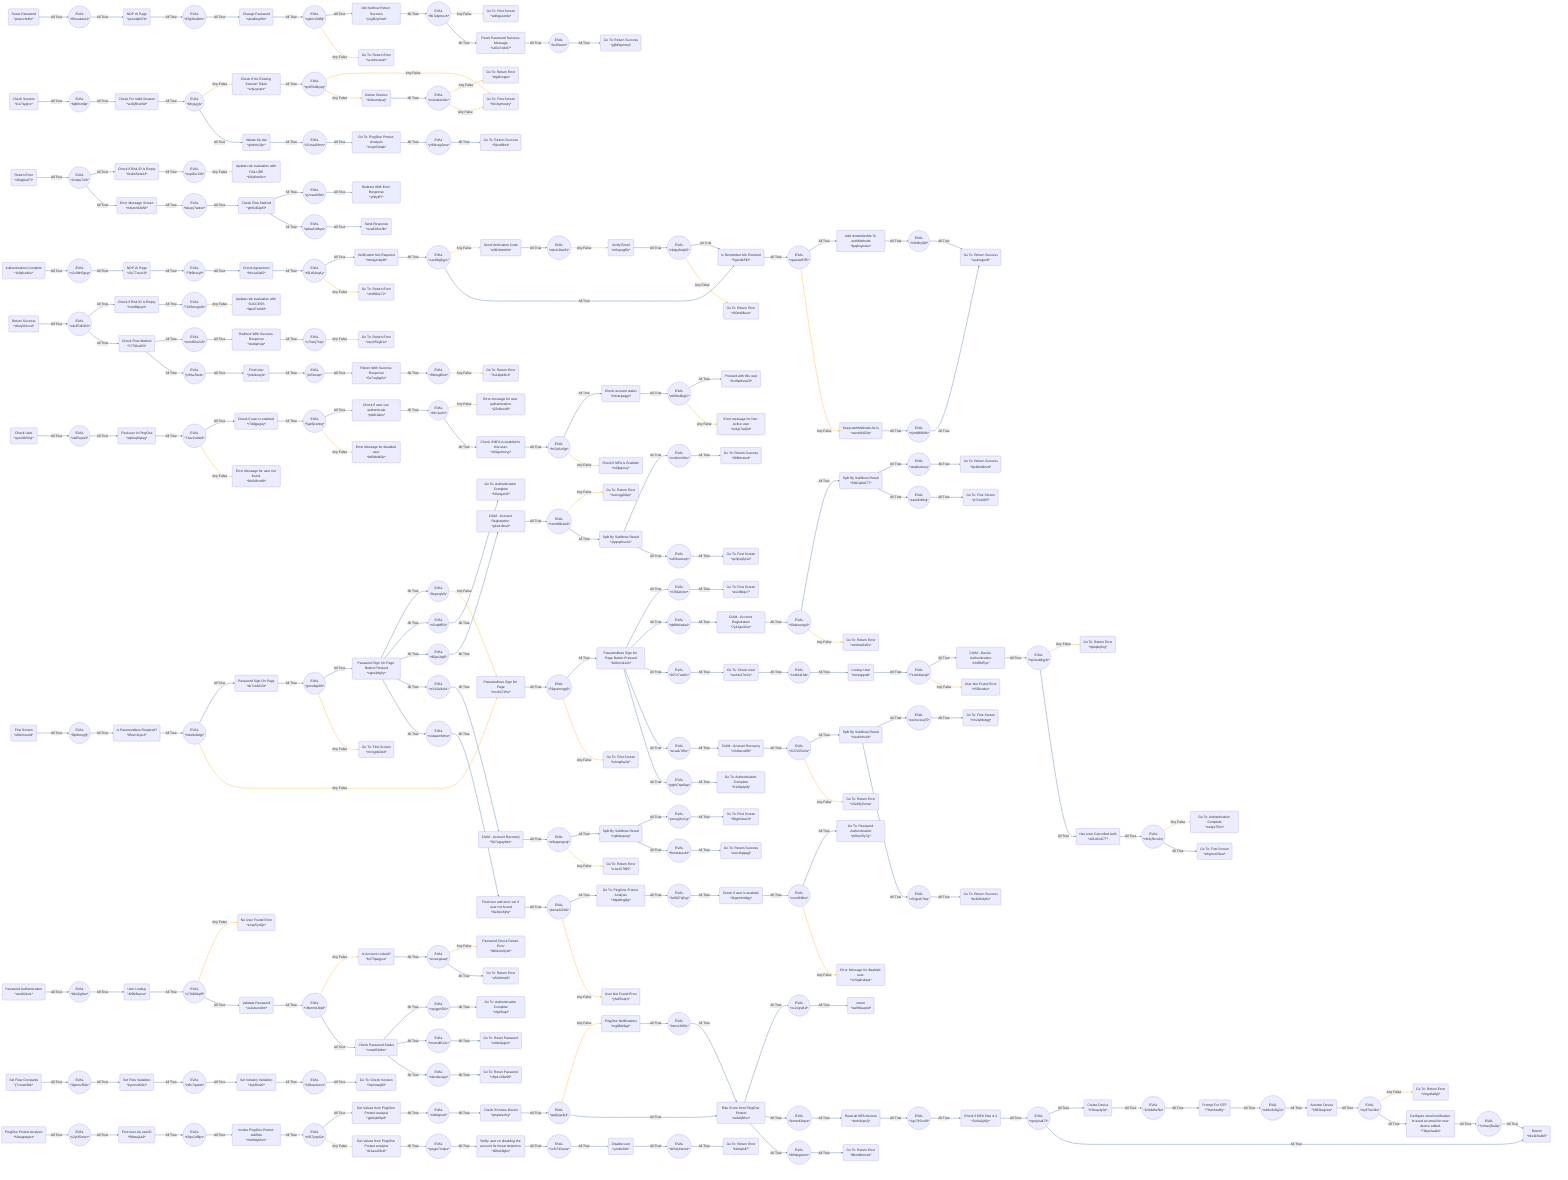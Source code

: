 flowchart LR
    i21ma1l9mn(("EVAL<br>*i21ma1l9mn*")) -- All True --> muyh5iinqk("Go To: PingOne Protect Analysis<br>*muyh5iinqk*")
    mkz8u9xtjp(("EVAL<br>*mkz8u9xtjp*")) -- All True --> dv7x4k323t("Password Sign On Page<br>*dv7x4k323t*")
    0cmw42tqse(("EVAL<br>*0cmw42tqse*")) -- All True --> bcrh9zpo2j("Read all MFA devices<br>*bcrh9zpo2j*")
    hun8tkpynt("Check if Risk ID is Empty<br>*hun8tkpynt*") -- All True --> 7186msgx2b(("EVAL<br>*7186msgx2b*"))
    1gv745vu9f(("EVAL<br>*1gv745vu9f*")) -- All True --> 5tz0a2yt0y("Check if MFA Size is 0<br>*5tz0a2yt0y*")
    7186msgx2b(("EVAL<br>*7186msgx2b*")) -- Any False --> fqw47ezfd4("Update risk evaluation with SUCCESS<br>*fqw47ezfd4*")
    0cdm5xwnl3("Check if Risk ID is Empty<br>*0cdm5xwnl3*") -- All True --> oep2ke136(("EVAL<br>*oep2ke136*"))
    sdz87dk9h3(("EVAL<br>*sdz87dk9h3*")) -- All True --> hun8tkpynt("Check if Risk ID is Empty<br>*hun8tkpynt*")
    2ixdpv74ih(("EVAL<br>*2ixdpv74ih*")) -- All True --> 0cdm5xwnl3("Check if Risk ID is Empty<br>*0cdm5xwnl3*")
    ybma422b3i(("EVAL<br>*ybma422b3i*")) -- All True --> 3dpidmgj6g("Go To: PingOne Protect Analysis<br>*3dpidmgj6g*")
    8a3rp16jhq("Find user and error out if user not found<br>*8a3rp16jhq*") -- All True --> ybma422b3i(("EVAL<br>*ybma422b3i*"))
    eq6oq9q1ag("Find user in PingOne<br>*eq6oq9q1ag*") -- All True --> 71uz2oxfw9(("EVAL<br>*71uz2oxfw9*"))
    5gz6jcxdng(("EVAL<br>*5gz6jcxdng*")) -- All True --> ptslfr1den("Check if user can authenticate<br>*ptslfr1den*")
    rmx6s73ihv("Passwordless Sign On Page<br>*rmx6s73ihv*") -- All True --> 59qszmzgg5(("EVAL<br>*59qszmzgg5*"))
    71uz2oxfw9(("EVAL<br>*71uz2oxfw9*")) -- All True --> r7ddjgug4y("Check if user is enabled.<br>*r7ddjgug4y*")
    ph08u6bgi1(("EVAL<br>*ph08u6bgi1*")) -- All True --> hcdhp9ww20("Proceed with this user<br>*hcdhp9ww20*")
    dv7x4k323t("Password Sign On Page<br>*dv7x4k323t*") -- All True --> gersdqsi8h(("EVAL<br>*gersdqsi8h*"))
    ptslfr1den("Check if user can authenticate<br>*ptslfr1den*") -- All True --> dfcr1art1l(("EVAL<br>*dfcr1art1l*"))
    dfcr1art1l(("EVAL<br>*dfcr1art1l*")) -- Any False --> j23r4buol6("Error message for user authentication.<br>*j23r4buol6*")
    4rjs3llu20("Set Industry Variables<br>*4rjs3llu20*") -- All True --> 340awenest(("EVAL<br>*340awenest*"))
    sdz87dk9h3(("EVAL<br>*sdz87dk9h3*")) -- All True --> 5770fvct63("Check Flow Method<br>*5770fvct63*")
    2ixdpv74ih(("EVAL<br>*2ixdpv74ih*")) -- All True --> m8unn93k58("Error Message Screen<br>*m8unn93k58*")
    m8unn93k58("Error Message Screen<br>*m8unn93k58*") -- All True --> bkuqv7wdoo(("EVAL<br>*bkuqv7wdoo*"))
    gm6xl62pf3("Check Flow Method<br>*gm6xl62pf3*") -- All True --> yjz1weh9xh(("EVAL<br>*yjz1weh9xh*"))
    cl9ugbu07r("Return Error<br>*cl9ugbu07r*") -- All True --> 2ixdpv74ih(("EVAL<br>*2ixdpv74ih*"))
    jv8lvv5w4x(("EVAL<br>*jv8lvv5w4x*")) -- All True --> jimu9wsyls("Find User<br>*jimu9wsyls*")
    5770fvct63("Check Flow Method<br>*5770fvct63*") -- All True --> eum65le218(("EVAL<br>*eum65le218*"))
    asnrb9403q("Keep authMethods As Is<br>*asnrb9403q*") -- All True --> njmld8889h(("EVAL<br>*njmld8889h*"))
    qdea3v0byw(("EVAL<br>*qdea3v0byw*")) -- All True --> oca826nc0b("Send Response<br>*oca826nc0b*")
    yjz1weh9xh(("EVAL<br>*yjz1weh9xh*")) -- All True --> yr9tytff7("Redirect With Error Response<br>*yr9tytff7*")
    j7vnuet5bk("Set Flow Constants<br>*j7vnuet5bk*") -- All True --> 3lgnmx50te(("EVAL<br>*3lgnmx50te*"))
    bkuqv7wdoo(("EVAL<br>*bkuqv7wdoo*")) -- All True --> gm6xl62pf3("Check Flow Method<br>*gm6xl62pf3*")
    cppsibbyhy("Password Sign On Page Button Pressed<br>*cppsibbyhy*") -- All True --> 8epxzybfo(("EVAL<br>*8epxzybfo*"))
    jimu9wsyls("Find User<br>*jimu9wsyls*") -- All True --> jio5trsqxr(("EVAL<br>*jio5trsqxr*"))
    eum65le218(("EVAL<br>*eum65le218*")) -- All True --> zlublpnvlp("Redirect With Success Response<br>*zlublpnvlp*")
    5770fvct63("Check Flow Method<br>*5770fvct63*") -- All True --> jv8lvv5w4x(("EVAL<br>*jv8lvv5w4x*"))
    jio5trsqxr(("EVAL<br>*jio5trsqxr*")) -- All True --> 0e7xqfqq2e("Return With Success Response<br>*0e7xqfqq2e*")
    wcask7tfhv(("EVAL<br>*wcask7tfhv*")) -- All True --> z34hsrcd98("CIAM - Account Recovery <br>*z34hsrcd98*")
    m2zwktv18x(("EVAL<br>*m2zwktv18x*")) -- Any False --> drg4lvxpjw("Go To: Return Error<br>*drg4lvxpjw*")
    ins74ygtvc("Check Session<br>*ins74ygtvc*") -- All True --> fqkfitsm9p(("EVAL<br>*fqkfitsm9p*"))
    fqkfitsm9p(("EVAL<br>*fqkfitsm9p*")) -- All True --> w16j6hvh6d("Check For Valid Session<br>*w16j6hvh6d*")
    zkdpy8oqb5(("EVAL<br>*zkdpy8oqb5*")) -- All True --> 5g1u9k5fi3("Is Remember Me Checked<br>*5g1u9k5fi3*")
    cppsibbyhy("Password Sign On Page Button Pressed<br>*cppsibbyhy*") -- All True --> n5vpbff54(("EVAL<br>*n5vpbff54*"))
    hp2eob8gy8(("EVAL<br>*hp2eob8gy8*")) -- Any False --> rtjwqkq5ng("Go To: Return Error<br>*rtjwqkq5ng*")
    aeek6nl8wj(("EVAL<br>*aeek6nl8wj*")) -- All True --> yt7rz448i7("Go To: First Screen<br>*yt7rz448i7*")
    85rxatuk44(("EVAL<br>*85rxatuk44*")) -- All True --> qc1wiq047b("NOP UI Page<br>*qc1wiq047b*")
    g1w1cltra3("CIAM - Account Registration <br>*g1w1cltra3*") -- All True --> hzmdf4b1w6(("EVAL<br>*hzmdf4b1w6*"))
    60dszexpy6(("EVAL<br>*60dszexpy6*")) -- All True --> 6961q0o277("Split By Subflows Result<br>*6961q0o277*")
    qc1wiq047b("NOP UI Page<br>*qc1wiq047b*") -- All True --> 83g36u9ohr(("EVAL<br>*83g36u9ohr*"))
    83g36u9ohr(("EVAL<br>*83g36u9ohr*")) -- All True --> sbudfzsp5m("Change Password<br>*sbudfzsp5m*")
    sbudfzsp5m("Change Password<br>*sbudfzsp5m*") -- All True --> ug3m1588jl(("EVAL<br>*ug3m1588jl*"))
    ug3m1588jl(("EVAL<br>*ug3m1588jl*")) -- All True --> y1g5lzp3md("Did Subflow Return Success<br>*y1g5lzp3md*")
    8b7afymuxh(("EVAL<br>*8b7afymuxh*")) -- Any False --> wdhgxaxnfa("Go To: First Screen<br>*wdhgxaxnfa*")
    ug3m1588jl(("EVAL<br>*ug3m1588jl*")) -- Any False --> synvhooann("Go To: Return Error<br>*synvhooann*")
    8b7afymuxh(("EVAL<br>*8b7afymuxh*")) -- All True --> se0w7zdrd7("Reset Password Success Message<br>*se0w7zdrd7*")
    y1g5lzp3md("Did Subflow Return Success<br>*y1g5lzp3md*") -- All True --> 8b7afymuxh(("EVAL<br>*8b7afymuxh*"))
    cao68g3gyc(("EVAL<br>*cao68g3gyc*")) -- Any False --> e0fk3mmhht("Send Verification Code<br>*e0fk3mmhht*")
    zkdpy8oqb5(("EVAL<br>*zkdpy8oqb5*")) -- Any False --> r60mrklkuw("Go To: Return Error<br>*r60mrklkuw*")
    n2c0bh5gsg(("EVAL<br>*n2c0bh5gsg*")) -- All True --> c3x77vuo10("NOP UI Page<br>*c3x77vuo10*")
    ozb119ee81(("EVAL<br>*ozb119ee81*")) -- Any False --> m8opeg6ilr("Verify Email<br>*m8opeg6ilr*")
    hp2eob8gy8(("EVAL<br>*hp2eob8gy8*")) -- All True --> e01o5o4i77("Has User Cancelled Auth<br>*e01o5o4i77*")
    c3x77vuo10("NOP UI Page<br>*c3x77vuo10*") -- All True --> 76t9hosyif(("EVAL<br>*76t9hosyif*"))
    pmzg2ixr1g(("EVAL<br>*pmzg2ixr1g*")) -- All True --> 90yph4ra19("Go To: First Screen<br>*90yph4ra19*")
    flmowbcu44(("EVAL<br>*flmowbcu44*")) -- All True --> aeev9gqagj("Go To: Return Success<br>*aeev9gqagj*")
    w9egwegsnj(("EVAL<br>*w9egwegsnj*")) -- All True --> cqktdyqncg("Split By Subflows Result<br>*cqktdyqncg*")
    gqbh7qw6qa(("EVAL<br>*gqbh7qw6qa*")) -- All True --> 614hjulpdj("Go To: Authentication Complete<br>*614hjulpdj*")
    nb3y5kcx2q(("EVAL<br>*nb3y5kcx2q*")) -- Any False --> ze4pz75nx("Go To: Authentication Complete<br>*ze4pz75nx*")
    b275pagysx("Is Account Locked?<br>*b275pagysx*") -- All True --> scxeegwacj(("EVAL<br>*scxeegwacj*"))
    c9kmm14iq0(("EVAL<br>*c9kmm14iq0*")) -- Any False --> b275pagysx("Is Account Locked?<br>*b275pagysx*")
    yr66uwy0ma(("EVAL<br>*yr66uwy0ma*")) -- All True --> 0fezdflrz4("Go To: Return Success<br>*0fezdflrz4*")
    76t9hosyif(("EVAL<br>*76t9hosyif*")) -- All True --> frkr1a0u82("Check Agreement<br>*frkr1a0u82*")
    scxeegwacj(("EVAL<br>*scxeegwacj*")) -- Any False --> 8b6kcm9yz6("Password Check Failure Error<br>*8b6kcm9yz6*")
    hzmdf4b1w6(("EVAL<br>*hzmdf4b1w6*")) -- Any False --> wxocgg04qz("Go To: Return Error<br>*wxocgg04qz*")
    1qqopmsxn1("Split By Subflows Result<br>*1qqopmsxn1*") -- All True --> tcx0nm2t9o(("EVAL<br>*tcx0nm2t9o*"))
    1qqopmsxn1("Split By Subflows Result<br>*1qqopmsxn1*") -- All True --> so58xwowjn(("EVAL<br>*so58xwowjn*"))
    tcx0nm2t9o(("EVAL<br>*tcx0nm2t9o*")) -- All True --> 096blcsiod("Go To: Return Success<br>*096blcsiod*")
    so58xwowjn(("EVAL<br>*so58xwowjn*")) -- All True --> qo3pwj5p12("Go To: First Screen<br>*qo3pwj5p12*")
    qbf8b4sda4(("EVAL<br>*qbf8b4sda4*")) -- All True --> 7y41qu33vz("CIAM - Account Registration<br>*7y41qu33vz*")
    hzmdf4b1w6(("EVAL<br>*hzmdf4b1w6*")) -- All True --> 1qqopmsxn1("Split By Subflows Result<br>*1qqopmsxn1*")
    n5vpbff54(("EVAL<br>*n5vpbff54*")) -- All True --> h0rcajanl2("Go To: Authentication Complete<br>*h0rcajanl2*")
    lbhyjujyjv(("EVAL<br>*lbhyjujyjv*")) -- Any False --> vztjuyevpz("Check If No Existing Session Token<br>*vztjuyevpz*")
    d5jso3qit5(("EVAL<br>*d5jso3qit5*")) -- All True --> g1w1cltra3("CIAM - Account Registration <br>*g1w1cltra3*")
    cppsibbyhy("Password Sign On Page Button Pressed<br>*cppsibbyhy*") -- All True --> d5jso3qit5(("EVAL<br>*d5jso3qit5*"))
    2nlbum4ywj("Delete Session<br>*2nlbum4ywj*") -- All True --> m2zwktv18x(("EVAL<br>*m2zwktv18x*"))
    m2zwktv18x(("EVAL<br>*m2zwktv18x*")) -- Any False --> hk1hymxs4y("Go To: First Screen<br>*hk1hymxs4y*")
    qn65h94yqq(("EVAL<br>*qn65h94yqq*")) -- Any False --> hk1hymxs4y("Go To: First Screen<br>*hk1hymxs4y*")
    vztjuyevpz("Check If No Existing Session Token<br>*vztjuyevpz*") -- All True --> qn65h94yqq(("EVAL<br>*qn65h94yqq*"))
    qn65h94yqq(("EVAL<br>*qn65h94yqq*")) -- Any False --> 2nlbum4ywj("Delete Session<br>*2nlbum4ywj*")
    zlublpnvlp("Redirect With Success Response<br>*zlublpnvlp*") -- All True --> o74snj74sy(("EVAL<br>*o74snj74sy*"))
    3lgnmx50te(("EVAL<br>*3lgnmx50te*")) -- All True --> byomx9u9ci("Set Flow Variables<br>*byomx9u9ci*")
    oiauhhhv4k("Split By Subflows Result<br>*oiauhhhv4k*") -- All True --> aw3ce1sq70(("EVAL<br>*aw3ce1sq70*"))
    21l7s55n2w(("EVAL<br>*21l7s55n2w*")) -- All True --> oiauhhhv4k("Split By Subflows Result<br>*oiauhhhv4k*")
    aw3ce1sq70(("EVAL<br>*aw3ce1sq70*")) -- All True --> nhs3ybbdgg("Go To: First Screen<br>*nhs3ybbdgg*")
    60dszexpy6(("EVAL<br>*60dszexpy6*")) -- Any False --> xmdntu2a5o("Go To: Return Error<br>*xmdntu2a5o*")
    3dpidmgj6g("Go To: PingOne Protect Analysis<br>*3dpidmgj6g*") -- All True --> 3e86t7q5xg(("EVAL<br>*3e86t7q5xg*"))
    ri35kah4nr(("EVAL<br>*ri35kah4nr*")) -- All True --> as1tfleqv7("Go To: First Screen<br>*as1tfleqv7*")
    6961q0o277("Split By Subflows Result<br>*6961q0o277*") -- All True --> vwq8svkesj(("EVAL<br>*vwq8svkesj*"))
    6x0m1t11oh("Passwordless Sign On Page Button Pressed<br>*6x0m1t11oh*") -- All True --> ri35kah4nr(("EVAL<br>*ri35kah4nr*"))
    mkz8u9xtjp(("EVAL<br>*mkz8u9xtjp*")) -- Any False --> rmx6s73ihv("Passwordless Sign On Page<br>*rmx6s73ihv*")
    rc315a9uh1(("EVAL<br>*rc315a9uh1*")) -- All True --> 5b7wgayb4e("CIAM - Account Recovery <br>*5b7wgayb4e*")
    oiauhhhv4k("Split By Subflows Result<br>*oiauhhhv4k*") -- All True --> o5vjpzh7bq(("EVAL<br>*o5vjpzh7bq*"))
    o5vjpzh7bq(("EVAL<br>*o5vjpzh7bq*")) -- All True --> bv4f2hdy6o("Go To: Return Success<br>*bv4f2hdy6o*")
    1nt8111fdv(("EVAL<br>*1nt8111fdv*")) -- All True --> 2ernrgqxzb("Lookup User<br>*2ernrgqxzb*")
    6x0m1t11oh("Passwordless Sign On Page Button Pressed<br>*6x0m1t11oh*") -- All True --> qbf8b4sda4(("EVAL<br>*qbf8b4sda4*"))
    se0w7zdrd7("Reset Password Success Message<br>*se0w7zdrd7*") -- All True --> liu3llworn(("EVAL<br>*liu3llworn*"))
    59qszmzgg5(("EVAL<br>*59qszmzgg5*")) -- All True --> 6x0m1t11oh("Passwordless Sign On Page Button Pressed<br>*6x0m1t11oh*")
    oiy97ee3bv(("EVAL<br>*oiy97ee3bv*")) -- Any False --> vlngo6a8gl("Go To: Return Error<br>*vlngo6a8gl*")
    powvchr4kr("Reset Password<br>*powvchr4kr*") -- All True --> 85rxatuk44(("EVAL<br>*85rxatuk44*"))
    r01x04oq1y(("EVAL<br>*r01x04oq1y*")) -- All True --> mmqiyn4q46("Verification Not Required<br>*mmqiyn4q46*")
    liu3llworn(("EVAL<br>*liu3llworn*")) -- All True --> gj8d9gmnwj("Go To: Return Success<br>*gj8d9gmnwj*")
    e0fk3mmhht("Send Verification Code<br>*e0fk3mmhht*") -- All True --> ozb119ee81(("EVAL<br>*ozb119ee81*"))
    mmqiyn4q46("Verification Not Required<br>*mmqiyn4q46*") -- All True --> cao68g3gyc(("EVAL<br>*cao68g3gyc*"))
    6x0m1t11oh("Passwordless Sign On Page Button Pressed<br>*6x0m1t11oh*") -- All True --> 907z7uvt6v(("EVAL<br>*907z7uvt6v*"))
    5gz6jcxdng(("EVAL<br>*5gz6jcxdng*")) -- Any False --> bt6lzhdb0v("Error Message for disabled user.<br>*bt6lzhdb0v*")
    w9egwegsnj(("EVAL<br>*w9egwegsnj*")) -- Any False --> e1w127ll95("Go To: Return Error<br>*e1w127ll95*")
    njmld8889h(("EVAL<br>*njmld8889h*")) -- All True --> upanxjpo9i("Go To: Return Success<br>*upanxjpo9i*")
    infm8ry8j9(("EVAL<br>*infm8ry8j9*")) -- All True --> upanxjpo9i("Go To: Return Success<br>*upanxjpo9i*")
    kpq6uykwvz("Add rememberMe To authMethods<br>*kpq6uykwvz*") -- All True --> infm8ry8j9(("EVAL<br>*infm8ry8j9*"))
    5g1u9k5fi3("Is Remember Me Checked<br>*5g1u9k5fi3*") -- All True --> rgae4w87f5(("EVAL<br>*rgae4w87f5*"))
    ph08u6bgi1(("EVAL<br>*ph08u6bgi1*")) -- Any False --> ou1gi7wq5d("Error message for Non Active user<br>*ou1gi7wq5d*")
    7y41qu33vz("CIAM - Account Registration<br>*7y41qu33vz*") -- All True --> 60dszexpy6(("EVAL<br>*60dszexpy6*"))
    cqktdyqncg("Split By Subflows Result<br>*cqktdyqncg*") -- All True --> pmzg2ixr1g(("EVAL<br>*pmzg2ixr1g*"))
    4ncwrpsqgn("Check account status<br>*4ncwrpsqgn*") -- All True --> ph08u6bgi1(("EVAL<br>*ph08u6bgi1*"))
    21l7s55n2w(("EVAL<br>*21l7s55n2w*")) -- Any False --> x5v48y5oma("Go To: Return Error<br>*x5v48y5oma*")
    cao68g3gyc(("EVAL<br>*cao68g3gyc*")) -- All True --> 5g1u9k5fi3("Is Remember Me Checked<br>*5g1u9k5fi3*")
    rstodi2zw1("Password Authentication<br>*rstodi2zw1*") -- All True --> bilu0ighwr(("EVAL<br>*bilu0ighwr*"))
    rqsigpn591(("EVAL<br>*rqsigpn591*")) -- All True --> xfg1fliupl("Go To: Authentication Complete<br>*xfg1fliupl*")
    fm7p6z4lgt(("EVAL<br>*fm7p6z4lgt*")) -- All True --> 4ncwrpsqgn("Check account status<br>*4ncwrpsqgn*")
    eht5fkf5yz("CIAM - Device Authentication<br>*eht5fkf5yz*") -- All True --> hp2eob8gy8(("EVAL<br>*hp2eob8gy8*"))
    o74snj74sy(("EVAL<br>*o74snj74sy*")) -- Any False --> wuyh51gb1x("Go To: Return Error<br>*wuyh51gb1x*")
    c9kmm14iq0(("EVAL<br>*c9kmm14iq0*")) -- All True --> cstwt93s8m("Check Password Status<br>*cstwt93s8m*")
    y7f4468q9f(("EVAL<br>*y7f4468q9f*")) -- Any False --> zoqe5yn0jc("No User Found Error<br>*zoqe5yn0jc*")
    6x0m1t11oh("Passwordless Sign On Page Button Pressed<br>*6x0m1t11oh*") -- All True --> wcask7tfhv(("EVAL<br>*wcask7tfhv*"))
    bcrh9zpo2j("Read all MFA devices<br>*bcrh9zpo2j*") -- All True --> 1gv745vu9f(("EVAL<br>*1gv745vu9f*"))
    8epxzybfo(("EVAL<br>*8epxzybfo*")) -- Any False --> rmx6s73ihv("Passwordless Sign On Page<br>*rmx6s73ihv*")
    6x0m1t11oh("Passwordless Sign On Page Button Pressed<br>*6x0m1t11oh*") -- All True --> gqbh7qw6qa(("EVAL<br>*gqbh7qw6qa*"))
    w16j6hvh6d("Check For Valid Session<br>*w16j6hvh6d*") -- All True --> lbhyjujyjv(("EVAL<br>*lbhyjujyjv*"))
    cppsibbyhy("Password Sign On Page Button Pressed<br>*cppsibbyhy*") -- All True --> rc315a9uh1(("EVAL<br>*rc315a9uh1*"))
    m8opeg6ilr("Verify Email<br>*m8opeg6ilr*") -- All True --> zkdpy8oqb5(("EVAL<br>*zkdpy8oqb5*"))
    r01x04oq1y(("EVAL<br>*r01x04oq1y*")) -- Any False --> shrf93ss72("Go To: Return Error<br>*shrf93ss72*")
    imnmdfh12z(("EVAL<br>*imnmdfh12z*")) -- All True --> ed4e0aipzr("Go To: Reset Password<br>*ed4e0aipzr*")
    vwq8svkesj(("EVAL<br>*vwq8svkesj*")) -- All True --> 6p48mt9nzd("Go To: Return Success<br>*6p48mt9nzd*")
    gersdqsi8h(("EVAL<br>*gersdqsi8h*")) -- All True --> cppsibbyhy("Password Sign On Page Button Pressed<br>*cppsibbyhy*")
    8fovn3syu3("Is Passwordless Required?<br>*8fovn3syu3*") -- All True --> mkz8u9xtjp(("EVAL<br>*mkz8u9xtjp*"))
    cstwt93s8m("Check Password Status<br>*cstwt93s8m*") -- All True --> rqsigpn591(("EVAL<br>*rqsigpn591*"))
    6961q0o277("Split By Subflows Result<br>*6961q0o277*") -- All True --> aeek6nl8wj(("EVAL<br>*aeek6nl8wj*"))
    f0p9tnng3j(("EVAL<br>*f0p9tnng3j*")) -- All True --> 8fovn3syu3("Is Passwordless Required?<br>*8fovn3syu3*")
    us1sbucx0m("Validate Password<br>*us1sbucx0m*") -- All True --> c9kmm14iq0(("EVAL<br>*c9kmm14iq0*"))
    scxeegwacj(("EVAL<br>*scxeegwacj*")) -- All True --> a5vlldmzi6("Go To: Return Error<br>*a5vlldmzi6*")
    nbcsfwxqvp(("EVAL<br>*nbcsfwxqvp*")) -- All True --> c8p1c19w99("Go To: Reset Password<br>*c8p1c19w99*")
    cstwt93s8m("Check Password Status<br>*cstwt93s8m*") -- All True --> imnmdfh12z(("EVAL<br>*imnmdfh12z*"))
    y7f4468q9f(("EVAL<br>*y7f4468q9f*")) -- All True --> us1sbucx0m("Validate Password<br>*us1sbucx0m*")
    bilu0ighwr(("EVAL<br>*bilu0ighwr*")) -- All True --> t09lk8opxa("User Lookup<br>*t09lk8opxa*")
    71uz2oxfw9(("EVAL<br>*71uz2oxfw9*")) -- Any False --> fdo3dhvrb8("Error Message for user not found.<br>*fdo3dhvrb8*")
    nb3y5kcx2q(("EVAL<br>*nb3y5kcx2q*")) -- All True --> whgnox29ew("Go To: First Screen<br>*whgnox29ew*")
    frkr1a0u82("Check Agreement<br>*frkr1a0u82*") -- All True --> r01x04oq1y(("EVAL<br>*r01x04oq1y*"))
    rgae4w87f5(("EVAL<br>*rgae4w87f5*")) -- All True --> kpq6uykwvz("Add rememberMe To authMethods<br>*kpq6uykwvz*")
    t09lk8opxa("User Lookup<br>*t09lk8opxa*") -- All True --> y7f4468q9f(("EVAL<br>*y7f4468q9f*"))
    cqktdyqncg("Split By Subflows Result<br>*cqktdyqncg*") -- All True --> flmowbcu44(("EVAL<br>*flmowbcu44*"))
    rgae4w87f5(("EVAL<br>*rgae4w87f5*")) -- Any False --> asnrb9403q("Keep authMethods As Is<br>*asnrb9403q*")
    gm6xl62pf3("Check Flow Method<br>*gm6xl62pf3*") -- All True --> qdea3v0byw(("EVAL<br>*qdea3v0byw*"))
    e01o5o4i77("Has User Cancelled Auth<br>*e01o5o4i77*") -- All True --> nb3y5kcx2q(("EVAL<br>*nb3y5kcx2q*"))
    el9cmscetd("First Screen<br>*el9cmscetd*") -- All True --> f0p9tnng3j(("EVAL<br>*f0p9tnng3j*"))
    z34hsrcd98("CIAM - Account Recovery <br>*z34hsrcd98*") -- All True --> 21l7s55n2w(("EVAL<br>*21l7s55n2w*"))
    cppsibbyhy("Password Sign On Page Button Pressed<br>*cppsibbyhy*") -- All True --> ncdawmfdmo(("EVAL<br>*ncdawmfdmo*"))
    5b7wgayb4e("CIAM - Account Recovery <br>*5b7wgayb4e*") -- All True --> w9egwegsnj(("EVAL<br>*w9egwegsnj*"))
    cstwt93s8m("Check Password Status<br>*cstwt93s8m*") -- All True --> nbcsfwxqvp(("EVAL<br>*nbcsfwxqvp*"))
    59qszmzgg5(("EVAL<br>*59qszmzgg5*")) -- Any False --> h4ssqha2ei("Go To: First Screen<br>*h4ssqha2ei*")
    1r9qfce4ko("Authentication Complete<br>*1r9qfce4ko*") -- All True --> n2c0bh5gsg(("EVAL<br>*n2c0bh5gsg*"))
    x8uq3h1ccd("Return Success<br>*x8uq3h1ccd*") -- All True --> sdz87dk9h3(("EVAL<br>*sdz87dk9h3*"))
    byomx9u9ci("Set Flow Variables<br>*byomx9u9ci*") -- All True --> 2t8o7qakxh(("EVAL<br>*2t8o7qakxh*"))
    2t8o7qakxh(("EVAL<br>*2t8o7qakxh*")) -- All True --> 4rjs3llu20("Set Industry Variables<br>*4rjs3llu20*")
    907z7uvt6v(("EVAL<br>*907z7uvt6v*")) -- All True --> wuhst17m2s("Go To: Check User<br>*wuhst17m2s*")
    71chk8uoyb(("EVAL<br>*71chk8uoyb*")) -- All True --> eht5fkf5yz("CIAM - Device Authentication<br>*eht5fkf5yz*")
    r7ddjgug4y("Check if user is enabled.<br>*r7ddjgug4y*") -- All True --> 5gz6jcxdng(("EVAL<br>*5gz6jcxdng*"))
    wuhst17m2s("Go To: Check User<br>*wuhst17m2s*") -- All True --> 1nt8111fdv(("EVAL<br>*1nt8111fdv*"))
    nyw41b5mjr("Check User<br>*nyw41b5mjr*") -- All True --> iui85ujva3(("EVAL<br>*iui85ujva3*"))
    iui85ujva3(("EVAL<br>*iui85ujva3*")) -- All True --> eq6oq9q1ag("Find user in PingOne<br>*eq6oq9q1ag*")
    2ernrgqxzb("Lookup User<br>*2ernrgqxzb*") -- All True --> 71chk8uoyb(("EVAL<br>*71chk8uoyb*"))
    gersdqsi8h(("EVAL<br>*gersdqsi8h*")) -- Any False --> mcnyjde0zd("Go To: First Screen<br>*mcnyjde0zd*")
    dfcr1art1l(("EVAL<br>*dfcr1art1l*")) -- All True --> v64gvzmcyy("Check if MFA is enabled to this user.<br>*v64gvzmcyy*")
    v64gvzmcyy("Check if MFA is enabled to this user.<br>*v64gvzmcyy*") -- All True --> fm7p6z4lgt(("EVAL<br>*fm7p6z4lgt*"))
    fm7p6z4lgt(("EVAL<br>*fm7p6z4lgt*")) -- Any False --> rs2jbqnsry("Check if MFA is Enabled.<br>*rs2jbqnsry*")
    ncdawmfdmo(("EVAL<br>*ncdawmfdmo*")) -- All True --> 8a3rp16jhq("Find user and error out if user not found<br>*8a3rp16jhq*")
    3e86t7q5xg(("EVAL<br>*3e86t7q5xg*")) -- All True --> 3kgzmkm8gy("Check if  user is enabled.<br>*3kgzmkm8gy*")
    3kgzmkm8gy("Check if  user is enabled.<br>*3kgzmkm8gy*") -- All True --> vconl69bto(("EVAL<br>*vconl69bto*"))
    vconl69bto(("EVAL<br>*vconl69bto*")) -- All True --> p6hcn5iy7g("Go To: Password Authentication<br>*p6hcn5iy7g*")
    vconl69bto(("EVAL<br>*vconl69bto*")) -- Any False --> x15qahvbpw("Error Message for disabled user.<br>*x15qahvbpw*")
    opojvoak73(("EVAL<br>*opojvoak73*")) -- All True --> fr9xup4p3z("Create Device<br>*fr9xup4p3z*")
    3e3ddhe5la(("EVAL<br>*3e3ddhe5la*")) -- All True --> 79cmhtu9fy("Prompt For OTP<br>*79cmhtu9fy*")
    oiy97ee3bv(("EVAL<br>*oiy97ee3bv*")) -- All True --> 79qzr2aabs("Configure email notification to send an email for new device added.<br>*79qzr2aabs*")
    5863kwjvsw("Activate Device<br>*5863kwjvsw*") -- All True --> oiy97ee3bv(("EVAL<br>*oiy97ee3bv*"))
    fr9xup4p3z("Create Device<br>*fr9xup4p3z*") -- All True --> 3e3ddhe5la(("EVAL<br>*3e3ddhe5la*"))
    wb4u3n0g7a(("EVAL<br>*wb4u3n0g7a*")) -- All True --> 5863kwjvsw("Activate Device<br>*5863kwjvsw*")
    79cmhtu9fy("Prompt For OTP<br>*79cmhtu9fy*") -- All True --> wb4u3n0g7a(("EVAL<br>*wb4u3n0g7a*"))
    d2ltnk9gkn("Notify user on disabling the account for threat detection.<br>*d2ltnk9gkn*") -- All True --> 1v3t743uow(("EVAL<br>*1v3t743uow*"))
    qmpie4zfny("Check if Known Device<br>*qmpie4zfny*") -- All True --> gaj3ygo1j4(("EVAL<br>*gaj3ygo1j4*"))
    dt7mj4nem1(("EVAL<br>*dt7mj4nem1*")) -- All True --> kleitqcid7("Go To: Return Error<br>*kleitqcid7*")
    1v3t743uow(("EVAL<br>*1v3t743uow*")) -- All True --> yzoki16xti("Disable user<br>*yzoki16xti*")
    oep2ke136(("EVAL<br>*oep2ke136*")) -- Any False --> 1fdy8se6nx("Update risk evaluation with FAILURE<br>*1fdy8se6nx*")
    qvyge7omps(("EVAL<br>*qvyge7omps*")) -- All True --> d2ltnk9gkn("Notify user on disabling the account for threat detection.<br>*d2ltnk9gkn*")
    0eroz3r95x(("EVAL<br>*0eroz3r95x*")) -- All True --> uekzlj66vx("Risk Score from PingOne Protect<br>*uekzlj66vx*")
    dr1asu53u6("Get Values from PingOne Protect analysis<br>*dr1asu53u6*") -- All True --> qvyge7omps(("EVAL<br>*qvyge7omps*"))
    mg0lkb9ayl("PingOne Notifications<br>*mg0lkb9ayl*") -- All True --> 0eroz3r95x(("EVAL<br>*0eroz3r95x*"))
    y2yl45morr(("EVAL<br>*y2yl45morr*")) -- All True --> flt9ewj1a9("Find user via userID<br>*flt9ewj1a9*")
    opojvoak73(("EVAL<br>*opojvoak73*")) -- All True --> ml14k5xdb5("Return<br>*ml14k5xdb5*")
    o0ebgiurvi(("EVAL<br>*o0ebgiurvi*")) -- All True --> qmpie4zfny("Check if Known Device<br>*qmpie4zfny*")
    h2wapsopzt("PingOne Protect Analysis<br>*h2wapsopzt*") -- All True --> y2yl45morr(("EVAL<br>*y2yl45morr*"))
    flt9ewj1a9("Find user via userID<br>*flt9ewj1a9*") -- All True --> k3qn24f8pv(("EVAL<br>*k3qn24f8pv*"))
    gaj3ygo1j4(("EVAL<br>*gaj3ygo1j4*")) -- Any False --> mg0lkb9ayl("PingOne Notifications<br>*mg0lkb9ayl*")
    79qzr2aabs("Configure email notification to send an email for new device added.<br>*79qzr2aabs*") -- All True --> 7nmwxj5w0p(("EVAL<br>*7nmwxj5w0p*"))
    5tz0a2yt0y("Check if MFA Size is 0<br>*5tz0a2yt0y*") -- All True --> opojvoak73(("EVAL<br>*opojvoak73*"))
    80hktgiwnm(("EVAL<br>*80hktgiwnm*")) -- All True --> 8bimk6mxz4("Go To: Return Error<br>*8bimk6mxz4*")
    7nmwxj5w0p(("EVAL<br>*7nmwxj5w0p*")) -- All True --> ml14k5xdb5("Return<br>*ml14k5xdb5*")
    k3qn24f8pv(("EVAL<br>*k3qn24f8pv*")) -- All True --> mt49dyk6zx("Invoke PingOne Protect subflow<br>*mt49dyk6zx*")
    mt49dyk6zx("Invoke PingOne Protect subflow<br>*mt49dyk6zx*") -- All True --> w5t7jozp5a(("EVAL<br>*w5t7jozp5a*"))
    w5t7jozp5a(("EVAL<br>*w5t7jozp5a*")) -- All True --> gahfykd5pd("Get Values from PingOne Protect analysis<br>*gahfykd5pd*")
    w5t7jozp5a(("EVAL<br>*w5t7jozp5a*")) -- Any False --> dr1asu53u6("Get Values from PingOne Protect analysis<br>*dr1asu53u6*")
    gahfykd5pd("Get Values from PingOne Protect analysis<br>*gahfykd5pd*") -- All True --> o0ebgiurvi(("EVAL<br>*o0ebgiurvi*"))
    gaj3ygo1j4(("EVAL<br>*gaj3ygo1j4*")) -- All True --> uekzlj66vx("Risk Score from PingOne Protect<br>*uekzlj66vx*")
    uekzlj66vx("Risk Score from PingOne Protect<br>*uekzlj66vx*") -- All True --> oc2cqsl41l(("EVAL<br>*oc2cqsl41l*"))
    oc2cqsl41l(("EVAL<br>*oc2cqsl41l*")) -- All True --> uwl9fwuq4d("return<br>*uwl9fwuq4d*")
    uekzlj66vx("Risk Score from PingOne Protect<br>*uekzlj66vx*") -- All True --> 0cmw42tqse(("EVAL<br>*0cmw42tqse*"))
    yzoki16xti("Disable user<br>*yzoki16xti*") -- All True --> dt7mj4nem1(("EVAL<br>*dt7mj4nem1*"))
    uekzlj66vx("Risk Score from PingOne Protect<br>*uekzlj66vx*") -- All True --> 80hktgiwnm(("EVAL<br>*80hktgiwnm*"))
    340awenest(("EVAL<br>*340awenest*")) -- All True --> 3qrmnag6il("Go To: Check Session<br>*3qrmnag6il*")
    muyh5iinqk("Go To: PingOne Protect Analysis<br>*muyh5iinqk*") -- All True --> yr66uwy0ma(("EVAL<br>*yr66uwy0ma*"))
    lbhyjujyjv(("EVAL<br>*lbhyjujyjv*")) -- All True --> qimhttv2jm("Initiate Sk-risk<br>*qimhttv2jm*")
    qimhttv2jm("Initiate Sk-risk<br>*qimhttv2jm*") -- All True --> i21ma1l9mn(("EVAL<br>*i21ma1l9mn*"))
    ybma422b3i(("EVAL<br>*ybma422b3i*")) -- Any False --> yfv4l5oqrn("User Not Found Error<br>*yfv4l5oqrn*")
    71chk8uoyb(("EVAL<br>*71chk8uoyb*")) -- Any False --> n55ilztdeo("User Not Found Error<br>*n55ilztdeo*")
    0e7xqfqq2e("Return With Success Response<br>*0e7xqfqq2e*") -- All True --> 69tmgilhek(("EVAL<br>*69tmgilhek*"))
    69tmgilhek(("EVAL<br>*69tmgilhek*")) -- Any False --> 3s1kipk6u3("Go To: Return Error<br>*3s1kipk6u3*")

    linkStyle 0 stroke:#5F84BB,stroke-width:2px;
    linkStyle 1 stroke:#5F84BB,stroke-width:2px;
    linkStyle 2 stroke:#5F84BB,stroke-width:2px;
    linkStyle 3 stroke:#5F84BB,stroke-width:2px;
    linkStyle 4 stroke:#5F84BB,stroke-width:2px;
    linkStyle 5 stroke:#FCBC3E,stroke-width:2px;
    linkStyle 6 stroke:#5F84BB,stroke-width:2px;
    linkStyle 7 stroke:#5F84BB,stroke-width:2px;
    linkStyle 8 stroke:#5F84BB,stroke-width:2px;
    linkStyle 9 stroke:#5F84BB,stroke-width:2px;
    linkStyle 10 stroke:#5F84BB,stroke-width:2px;
    linkStyle 11 stroke:#5F84BB,stroke-width:2px;
    linkStyle 12 stroke:#5F84BB,stroke-width:2px;
    linkStyle 13 stroke:#5F84BB,stroke-width:2px;
    linkStyle 14 stroke:#5F84BB,stroke-width:2px;
    linkStyle 15 stroke:#5F84BB,stroke-width:2px;
    linkStyle 16 stroke:#5F84BB,stroke-width:2px;
    linkStyle 17 stroke:#5F84BB,stroke-width:2px;
    linkStyle 18 stroke:#FCBC3E,stroke-width:2px;
    linkStyle 19 stroke:#5F84BB,stroke-width:2px;
    linkStyle 20 stroke:#5F84BB,stroke-width:2px;
    linkStyle 21 stroke:#5F84BB,stroke-width:2px;
    linkStyle 22 stroke:#5F84BB,stroke-width:2px;
    linkStyle 23 stroke:#5F84BB,stroke-width:2px;
    linkStyle 24 stroke:#5F84BB,stroke-width:2px;
    linkStyle 25 stroke:#5F84BB,stroke-width:2px;
    linkStyle 26 stroke:#5F84BB,stroke-width:2px;
    linkStyle 27 stroke:#5F84BB,stroke-width:2px;
    linkStyle 28 stroke:#5F84BB,stroke-width:2px;
    linkStyle 29 stroke:#5F84BB,stroke-width:2px;
    linkStyle 30 stroke:#5F84BB,stroke-width:2px;
    linkStyle 31 stroke:#5F84BB,stroke-width:2px;
    linkStyle 32 stroke:#5F84BB,stroke-width:2px;
    linkStyle 33 stroke:#5F84BB,stroke-width:2px;
    linkStyle 34 stroke:#5F84BB,stroke-width:2px;
    linkStyle 35 stroke:#5F84BB,stroke-width:2px;
    linkStyle 36 stroke:#5F84BB,stroke-width:2px;
    linkStyle 37 stroke:#5F84BB,stroke-width:2px;
    linkStyle 38 stroke:#FCBC3E,stroke-width:2px;
    linkStyle 39 stroke:#5F84BB,stroke-width:2px;
    linkStyle 40 stroke:#5F84BB,stroke-width:2px;
    linkStyle 41 stroke:#5F84BB,stroke-width:2px;
    linkStyle 42 stroke:#5F84BB,stroke-width:2px;
    linkStyle 43 stroke:#FCBC3E,stroke-width:2px;
    linkStyle 44 stroke:#5F84BB,stroke-width:2px;
    linkStyle 45 stroke:#5F84BB,stroke-width:2px;
    linkStyle 46 stroke:#5F84BB,stroke-width:2px;
    linkStyle 47 stroke:#5F84BB,stroke-width:2px;
    linkStyle 48 stroke:#5F84BB,stroke-width:2px;
    linkStyle 49 stroke:#5F84BB,stroke-width:2px;
    linkStyle 50 stroke:#5F84BB,stroke-width:2px;
    linkStyle 51 stroke:#5F84BB,stroke-width:2px;
    linkStyle 52 stroke:#FCBC3E,stroke-width:2px;
    linkStyle 53 stroke:#FCBC3E,stroke-width:2px;
    linkStyle 54 stroke:#5F84BB,stroke-width:2px;
    linkStyle 55 stroke:#5F84BB,stroke-width:2px;
    linkStyle 56 stroke:#FCBC3E,stroke-width:2px;
    linkStyle 57 stroke:#FCBC3E,stroke-width:2px;
    linkStyle 58 stroke:#5F84BB,stroke-width:2px;
    linkStyle 59 stroke:#FCBC3E,stroke-width:2px;
    linkStyle 60 stroke:#5F84BB,stroke-width:2px;
    linkStyle 61 stroke:#5F84BB,stroke-width:2px;
    linkStyle 62 stroke:#5F84BB,stroke-width:2px;
    linkStyle 63 stroke:#5F84BB,stroke-width:2px;
    linkStyle 64 stroke:#5F84BB,stroke-width:2px;
    linkStyle 65 stroke:#5F84BB,stroke-width:2px;
    linkStyle 66 stroke:#FCBC3E,stroke-width:2px;
    linkStyle 67 stroke:#5F84BB,stroke-width:2px;
    linkStyle 68 stroke:#FCBC3E,stroke-width:2px;
    linkStyle 69 stroke:#5F84BB,stroke-width:2px;
    linkStyle 70 stroke:#5F84BB,stroke-width:2px;
    linkStyle 71 stroke:#FCBC3E,stroke-width:2px;
    linkStyle 72 stroke:#FCBC3E,stroke-width:2px;
    linkStyle 73 stroke:#5F84BB,stroke-width:2px;
    linkStyle 74 stroke:#5F84BB,stroke-width:2px;
    linkStyle 75 stroke:#5F84BB,stroke-width:2px;
    linkStyle 76 stroke:#5F84BB,stroke-width:2px;
    linkStyle 77 stroke:#5F84BB,stroke-width:2px;
    linkStyle 78 stroke:#5F84BB,stroke-width:2px;
    linkStyle 79 stroke:#5F84BB,stroke-width:2px;
    linkStyle 80 stroke:#FCBC3E,stroke-width:2px;
    linkStyle 81 stroke:#5F84BB,stroke-width:2px;
    linkStyle 82 stroke:#5F84BB,stroke-width:2px;
    linkStyle 83 stroke:#5F84BB,stroke-width:2px;
    linkStyle 84 stroke:#FCBC3E,stroke-width:2px;
    linkStyle 85 stroke:#FCBC3E,stroke-width:2px;
    linkStyle 86 stroke:#5F84BB,stroke-width:2px;
    linkStyle 87 stroke:#FCBC3E,stroke-width:2px;
    linkStyle 88 stroke:#5F84BB,stroke-width:2px;
    linkStyle 89 stroke:#5F84BB,stroke-width:2px;
    linkStyle 90 stroke:#5F84BB,stroke-width:2px;
    linkStyle 91 stroke:#5F84BB,stroke-width:2px;
    linkStyle 92 stroke:#5F84BB,stroke-width:2px;
    linkStyle 93 stroke:#FCBC3E,stroke-width:2px;
    linkStyle 94 stroke:#5F84BB,stroke-width:2px;
    linkStyle 95 stroke:#5F84BB,stroke-width:2px;
    linkStyle 96 stroke:#5F84BB,stroke-width:2px;
    linkStyle 97 stroke:#5F84BB,stroke-width:2px;
    linkStyle 98 stroke:#FCBC3E,stroke-width:2px;
    linkStyle 99 stroke:#5F84BB,stroke-width:2px;
    linkStyle 100 stroke:#5F84BB,stroke-width:2px;
    linkStyle 101 stroke:#5F84BB,stroke-width:2px;
    linkStyle 102 stroke:#5F84BB,stroke-width:2px;
    linkStyle 103 stroke:#5F84BB,stroke-width:2px;
    linkStyle 104 stroke:#5F84BB,stroke-width:2px;
    linkStyle 105 stroke:#5F84BB,stroke-width:2px;
    linkStyle 106 stroke:#FCBC3E,stroke-width:2px;
    linkStyle 107 stroke:#5F84BB,stroke-width:2px;
    linkStyle 108 stroke:#5F84BB,stroke-width:2px;
    linkStyle 109 stroke:#5F84BB,stroke-width:2px;
    linkStyle 110 stroke:#5F84BB,stroke-width:2px;
    linkStyle 111 stroke:#5F84BB,stroke-width:2px;
    linkStyle 112 stroke:#5F84BB,stroke-width:2px;
    linkStyle 113 stroke:#FCBC3E,stroke-width:2px;
    linkStyle 114 stroke:#FCBC3E,stroke-width:2px;
    linkStyle 115 stroke:#5F84BB,stroke-width:2px;
    linkStyle 116 stroke:#5F84BB,stroke-width:2px;
    linkStyle 117 stroke:#5F84BB,stroke-width:2px;
    linkStyle 118 stroke:#5F84BB,stroke-width:2px;
    linkStyle 119 stroke:#FCBC3E,stroke-width:2px;
    linkStyle 120 stroke:#5F84BB,stroke-width:2px;
    linkStyle 121 stroke:#5F84BB,stroke-width:2px;
    linkStyle 122 stroke:#5F84BB,stroke-width:2px;
    linkStyle 123 stroke:#FCBC3E,stroke-width:2px;
    linkStyle 124 stroke:#5F84BB,stroke-width:2px;
    linkStyle 125 stroke:#5F84BB,stroke-width:2px;
    linkStyle 126 stroke:#5F84BB,stroke-width:2px;
    linkStyle 127 stroke:#5F84BB,stroke-width:2px;
    linkStyle 128 stroke:#5F84BB,stroke-width:2px;
    linkStyle 129 stroke:#FCBC3E,stroke-width:2px;
    linkStyle 130 stroke:#5F84BB,stroke-width:2px;
    linkStyle 131 stroke:#FCBC3E,stroke-width:2px;
    linkStyle 132 stroke:#5F84BB,stroke-width:2px;
    linkStyle 133 stroke:#5F84BB,stroke-width:2px;
    linkStyle 134 stroke:#FCBC3E,stroke-width:2px;
    linkStyle 135 stroke:#5F84BB,stroke-width:2px;
    linkStyle 136 stroke:#5F84BB,stroke-width:2px;
    linkStyle 137 stroke:#5F84BB,stroke-width:2px;
    linkStyle 138 stroke:#5F84BB,stroke-width:2px;
    linkStyle 139 stroke:#FCBC3E,stroke-width:2px;
    linkStyle 140 stroke:#5F84BB,stroke-width:2px;
    linkStyle 141 stroke:#5F84BB,stroke-width:2px;
    linkStyle 142 stroke:#5F84BB,stroke-width:2px;
    linkStyle 143 stroke:#5F84BB,stroke-width:2px;
    linkStyle 144 stroke:#5F84BB,stroke-width:2px;
    linkStyle 145 stroke:#5F84BB,stroke-width:2px;
    linkStyle 146 stroke:#5F84BB,stroke-width:2px;
    linkStyle 147 stroke:#5F84BB,stroke-width:2px;
    linkStyle 148 stroke:#5F84BB,stroke-width:2px;
    linkStyle 149 stroke:#5F84BB,stroke-width:2px;
    linkStyle 150 stroke:#5F84BB,stroke-width:2px;
    linkStyle 151 stroke:#5F84BB,stroke-width:2px;
    linkStyle 152 stroke:#5F84BB,stroke-width:2px;
    linkStyle 153 stroke:#FCBC3E,stroke-width:2px;
    linkStyle 154 stroke:#5F84BB,stroke-width:2px;
    linkStyle 155 stroke:#5F84BB,stroke-width:2px;
    linkStyle 156 stroke:#5F84BB,stroke-width:2px;
    linkStyle 157 stroke:#5F84BB,stroke-width:2px;
    linkStyle 158 stroke:#5F84BB,stroke-width:2px;
    linkStyle 159 stroke:#FCBC3E,stroke-width:2px;
    linkStyle 160 stroke:#5F84BB,stroke-width:2px;
    linkStyle 161 stroke:#5F84BB,stroke-width:2px;
    linkStyle 162 stroke:#5F84BB,stroke-width:2px;
    linkStyle 163 stroke:#5F84BB,stroke-width:2px;
    linkStyle 164 stroke:#5F84BB,stroke-width:2px;
    linkStyle 165 stroke:#5F84BB,stroke-width:2px;
    linkStyle 166 stroke:#5F84BB,stroke-width:2px;
    linkStyle 167 stroke:#FCBC3E,stroke-width:2px;
    linkStyle 168 stroke:#5F84BB,stroke-width:2px;
    linkStyle 169 stroke:#5F84BB,stroke-width:2px;
    linkStyle 170 stroke:#5F84BB,stroke-width:2px;
    linkStyle 171 stroke:#5F84BB,stroke-width:2px;
    linkStyle 172 stroke:#5F84BB,stroke-width:2px;
    linkStyle 173 stroke:#5F84BB,stroke-width:2px;
    linkStyle 174 stroke:#5F84BB,stroke-width:2px;
    linkStyle 175 stroke:#5F84BB,stroke-width:2px;
    linkStyle 176 stroke:#5F84BB,stroke-width:2px;
    linkStyle 177 stroke:#5F84BB,stroke-width:2px;
    linkStyle 178 stroke:#5F84BB,stroke-width:2px;
    linkStyle 179 stroke:#FCBC3E,stroke-width:2px;
    linkStyle 180 stroke:#5F84BB,stroke-width:2px;
    linkStyle 181 stroke:#5F84BB,stroke-width:2px;
    linkStyle 182 stroke:#FCBC3E,stroke-width:2px;
    linkStyle 183 stroke:#5F84BB,stroke-width:2px;
    linkStyle 184 stroke:#5F84BB,stroke-width:2px;
    linkStyle 185 stroke:#5F84BB,stroke-width:2px;
    linkStyle 186 stroke:#5F84BB,stroke-width:2px;
    linkStyle 187 stroke:#FCBC3E,stroke-width:2px;
    linkStyle 188 stroke:#5F84BB,stroke-width:2px;
    linkStyle 189 stroke:#5F84BB,stroke-width:2px;
    linkStyle 190 stroke:#5F84BB,stroke-width:2px;
    linkStyle 191 stroke:#5F84BB,stroke-width:2px;
    linkStyle 192 stroke:#5F84BB,stroke-width:2px;
    linkStyle 193 stroke:#5F84BB,stroke-width:2px;
    linkStyle 194 stroke:#5F84BB,stroke-width:2px;
    linkStyle 195 stroke:#5F84BB,stroke-width:2px;
    linkStyle 196 stroke:#5F84BB,stroke-width:2px;
    linkStyle 197 stroke:#5F84BB,stroke-width:2px;
    linkStyle 198 stroke:#5F84BB,stroke-width:2px;
    linkStyle 199 stroke:#FCBC3E,stroke-width:2px;
    linkStyle 200 stroke:#5F84BB,stroke-width:2px;
    linkStyle 201 stroke:#5F84BB,stroke-width:2px;
    linkStyle 202 stroke:#5F84BB,stroke-width:2px;
    linkStyle 203 stroke:#5F84BB,stroke-width:2px;
    linkStyle 204 stroke:#5F84BB,stroke-width:2px;
    linkStyle 205 stroke:#5F84BB,stroke-width:2px;
    linkStyle 206 stroke:#5F84BB,stroke-width:2px;
    linkStyle 207 stroke:#5F84BB,stroke-width:2px;
    linkStyle 208 stroke:#5F84BB,stroke-width:2px;
    linkStyle 209 stroke:#FCBC3E,stroke-width:2px;
    linkStyle 210 stroke:#5F84BB,stroke-width:2px;
    linkStyle 211 stroke:#5F84BB,stroke-width:2px;
    linkStyle 212 stroke:#5F84BB,stroke-width:2px;
    linkStyle 213 stroke:#5F84BB,stroke-width:2px;
    linkStyle 214 stroke:#5F84BB,stroke-width:2px;
    linkStyle 215 stroke:#5F84BB,stroke-width:2px;
    linkStyle 216 stroke:#5F84BB,stroke-width:2px;
    linkStyle 217 stroke:#FCBC3E,stroke-width:2px;
    linkStyle 218 stroke:#5F84BB,stroke-width:2px;
    linkStyle 219 stroke:#5F84BB,stroke-width:2px;
    linkStyle 220 stroke:#5F84BB,stroke-width:2px;
    linkStyle 221 stroke:#5F84BB,stroke-width:2px;
    linkStyle 222 stroke:#5F84BB,stroke-width:2px;
    linkStyle 223 stroke:#5F84BB,stroke-width:2px;
    linkStyle 224 stroke:#5F84BB,stroke-width:2px;
    linkStyle 225 stroke:#5F84BB,stroke-width:2px;
    linkStyle 226 stroke:#5F84BB,stroke-width:2px;
    linkStyle 227 stroke:#5F84BB,stroke-width:2px;
    linkStyle 228 stroke:#5F84BB,stroke-width:2px;
    linkStyle 229 stroke:#FCBC3E,stroke-width:2px;
    linkStyle 230 stroke:#FCBC3E,stroke-width:2px;
    linkStyle 231 stroke:#5F84BB,stroke-width:2px;
    linkStyle 232 stroke:#FCBC3E,stroke-width:2px;